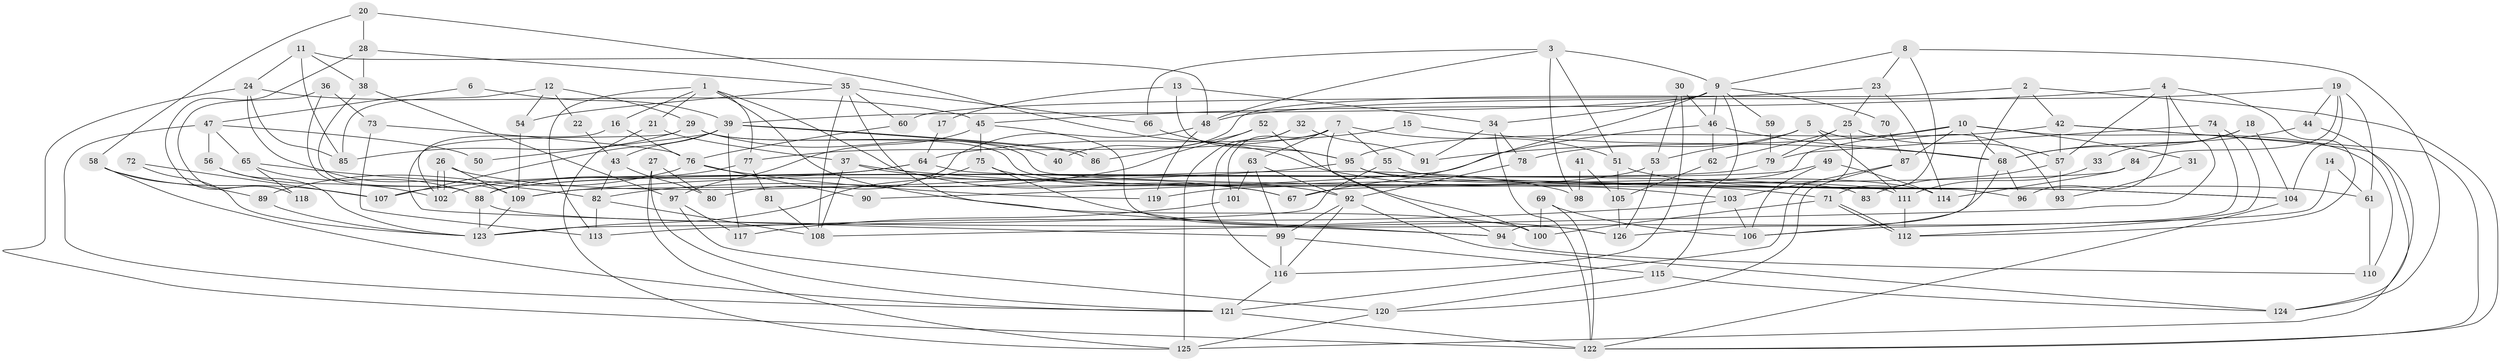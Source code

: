 // Generated by graph-tools (version 1.1) at 2025/15/03/09/25 04:15:19]
// undirected, 126 vertices, 252 edges
graph export_dot {
graph [start="1"]
  node [color=gray90,style=filled];
  1;
  2;
  3;
  4;
  5;
  6;
  7;
  8;
  9;
  10;
  11;
  12;
  13;
  14;
  15;
  16;
  17;
  18;
  19;
  20;
  21;
  22;
  23;
  24;
  25;
  26;
  27;
  28;
  29;
  30;
  31;
  32;
  33;
  34;
  35;
  36;
  37;
  38;
  39;
  40;
  41;
  42;
  43;
  44;
  45;
  46;
  47;
  48;
  49;
  50;
  51;
  52;
  53;
  54;
  55;
  56;
  57;
  58;
  59;
  60;
  61;
  62;
  63;
  64;
  65;
  66;
  67;
  68;
  69;
  70;
  71;
  72;
  73;
  74;
  75;
  76;
  77;
  78;
  79;
  80;
  81;
  82;
  83;
  84;
  85;
  86;
  87;
  88;
  89;
  90;
  91;
  92;
  93;
  94;
  95;
  96;
  97;
  98;
  99;
  100;
  101;
  102;
  103;
  104;
  105;
  106;
  107;
  108;
  109;
  110;
  111;
  112;
  113;
  114;
  115;
  116;
  117;
  118;
  119;
  120;
  121;
  122;
  123;
  124;
  125;
  126;
  1 -- 77;
  1 -- 67;
  1 -- 16;
  1 -- 21;
  1 -- 100;
  1 -- 113;
  2 -- 122;
  2 -- 42;
  2 -- 40;
  2 -- 106;
  3 -- 9;
  3 -- 48;
  3 -- 51;
  3 -- 66;
  3 -- 98;
  4 -- 112;
  4 -- 45;
  4 -- 57;
  4 -- 96;
  4 -- 108;
  5 -- 53;
  5 -- 78;
  5 -- 93;
  5 -- 111;
  6 -- 39;
  6 -- 47;
  7 -- 55;
  7 -- 51;
  7 -- 63;
  7 -- 77;
  7 -- 94;
  7 -- 101;
  8 -- 71;
  8 -- 23;
  8 -- 9;
  8 -- 124;
  9 -- 39;
  9 -- 34;
  9 -- 46;
  9 -- 59;
  9 -- 67;
  9 -- 70;
  9 -- 115;
  10 -- 68;
  10 -- 67;
  10 -- 31;
  10 -- 87;
  10 -- 91;
  10 -- 110;
  11 -- 48;
  11 -- 24;
  11 -- 38;
  11 -- 85;
  12 -- 85;
  12 -- 54;
  12 -- 22;
  12 -- 29;
  13 -- 34;
  13 -- 95;
  13 -- 17;
  14 -- 106;
  14 -- 61;
  15 -- 68;
  15 -- 64;
  16 -- 76;
  16 -- 102;
  17 -- 64;
  18 -- 68;
  18 -- 104;
  18 -- 33;
  19 -- 104;
  19 -- 48;
  19 -- 44;
  19 -- 61;
  19 -- 84;
  20 -- 103;
  20 -- 28;
  20 -- 58;
  21 -- 37;
  21 -- 125;
  22 -- 43;
  23 -- 114;
  23 -- 25;
  23 -- 60;
  24 -- 85;
  24 -- 45;
  24 -- 109;
  24 -- 122;
  25 -- 57;
  25 -- 79;
  25 -- 62;
  25 -- 121;
  26 -- 109;
  26 -- 102;
  26 -- 102;
  26 -- 98;
  27 -- 121;
  27 -- 125;
  27 -- 80;
  28 -- 35;
  28 -- 38;
  28 -- 118;
  29 -- 99;
  29 -- 40;
  29 -- 85;
  29 -- 96;
  29 -- 111;
  30 -- 116;
  30 -- 46;
  30 -- 53;
  31 -- 93;
  32 -- 116;
  32 -- 125;
  32 -- 91;
  33 -- 111;
  34 -- 91;
  34 -- 78;
  34 -- 122;
  35 -- 66;
  35 -- 94;
  35 -- 54;
  35 -- 60;
  35 -- 108;
  36 -- 73;
  36 -- 88;
  36 -- 118;
  37 -- 71;
  37 -- 108;
  37 -- 67;
  38 -- 97;
  38 -- 88;
  39 -- 117;
  39 -- 86;
  39 -- 86;
  39 -- 43;
  39 -- 50;
  39 -- 107;
  41 -- 105;
  41 -- 98;
  42 -- 122;
  42 -- 95;
  42 -- 57;
  42 -- 125;
  43 -- 82;
  43 -- 80;
  44 -- 124;
  44 -- 68;
  45 -- 126;
  45 -- 75;
  45 -- 97;
  46 -- 68;
  46 -- 62;
  46 -- 90;
  47 -- 56;
  47 -- 121;
  47 -- 50;
  47 -- 65;
  48 -- 119;
  48 -- 80;
  49 -- 88;
  49 -- 106;
  49 -- 114;
  51 -- 61;
  51 -- 105;
  52 -- 100;
  52 -- 82;
  52 -- 86;
  53 -- 126;
  53 -- 119;
  54 -- 109;
  55 -- 104;
  55 -- 123;
  56 -- 102;
  56 -- 123;
  57 -- 83;
  57 -- 93;
  58 -- 121;
  58 -- 89;
  58 -- 107;
  59 -- 79;
  60 -- 76;
  61 -- 110;
  62 -- 105;
  63 -- 99;
  63 -- 92;
  63 -- 101;
  64 -- 102;
  64 -- 107;
  64 -- 83;
  65 -- 118;
  65 -- 82;
  65 -- 88;
  66 -- 95;
  68 -- 96;
  68 -- 126;
  69 -- 106;
  69 -- 122;
  69 -- 100;
  70 -- 87;
  71 -- 100;
  71 -- 112;
  71 -- 112;
  72 -- 107;
  72 -- 123;
  73 -- 113;
  73 -- 76;
  74 -- 112;
  74 -- 94;
  74 -- 79;
  75 -- 126;
  75 -- 92;
  75 -- 123;
  76 -- 89;
  76 -- 90;
  76 -- 119;
  77 -- 88;
  77 -- 81;
  78 -- 92;
  79 -- 88;
  81 -- 108;
  82 -- 108;
  82 -- 113;
  84 -- 109;
  84 -- 114;
  87 -- 120;
  87 -- 103;
  88 -- 94;
  88 -- 123;
  89 -- 123;
  92 -- 116;
  92 -- 99;
  92 -- 124;
  94 -- 110;
  95 -- 114;
  95 -- 109;
  95 -- 104;
  97 -- 120;
  97 -- 117;
  99 -- 115;
  99 -- 116;
  101 -- 117;
  103 -- 113;
  103 -- 106;
  104 -- 122;
  105 -- 126;
  109 -- 123;
  111 -- 112;
  115 -- 124;
  115 -- 120;
  116 -- 121;
  120 -- 125;
  121 -- 122;
}
